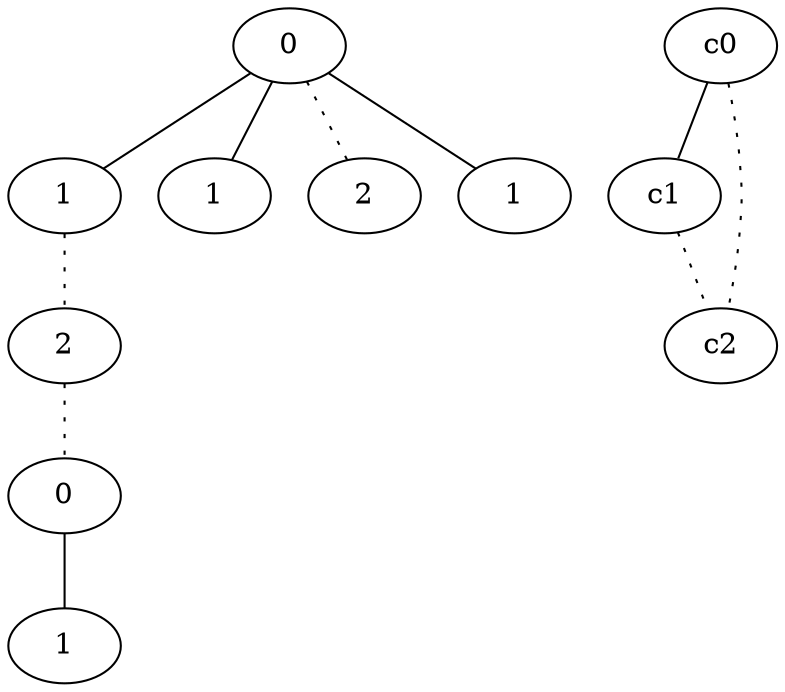 graph {
a0[label=0];
a1[label=1];
a2[label=2];
a3[label=0];
a4[label=1];
a5[label=1];
a6[label=2];
a7[label=1];
a0 -- a1;
a0 -- a5;
a0 -- a6 [style=dotted];
a0 -- a7;
a1 -- a2 [style=dotted];
a2 -- a3 [style=dotted];
a3 -- a4;
c0 -- c1;
c0 -- c2 [style=dotted];
c1 -- c2 [style=dotted];
}
